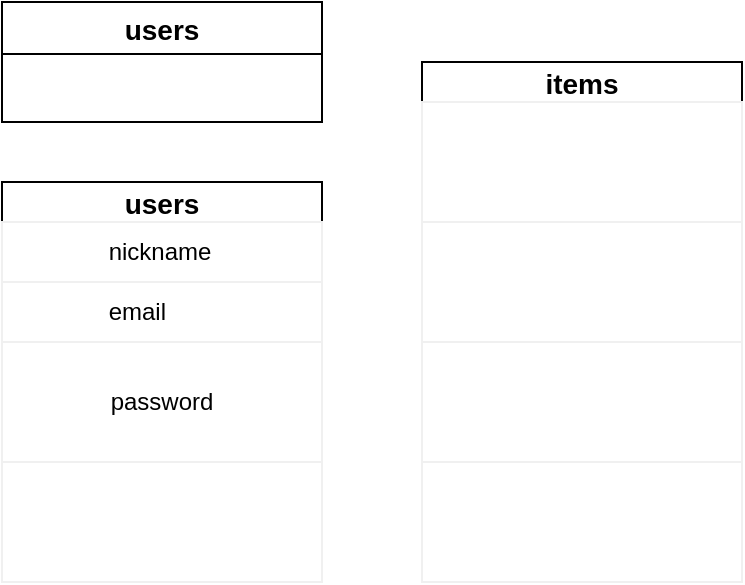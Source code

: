 <mxfile>
    <diagram id="C7gjUHpWHax2gn6T5A2B" name="ページ1">
        <mxGraphModel dx="641" dy="374" grid="1" gridSize="10" guides="1" tooltips="1" connect="1" arrows="1" fold="1" page="1" pageScale="1" pageWidth="827" pageHeight="1169" math="0" shadow="0">
            <root>
                <mxCell id="0"/>
                <mxCell id="1" parent="0"/>
                <mxCell id="8" value="users" style="swimlane;fontStyle=1;childLayout=stackLayout;horizontal=1;startSize=26;horizontalStack=0;resizeParent=1;resizeParentMax=0;resizeLast=0;collapsible=1;marginBottom=0;align=center;fontSize=14;rounded=0;direction=east;" vertex="1" parent="1">
                    <mxGeometry x="30" y="30" width="160" height="60" as="geometry"/>
                </mxCell>
                <mxCell id="53" value="items" style="swimlane;fontStyle=1;childLayout=stackLayout;horizontal=1;startSize=20;horizontalStack=0;resizeParent=1;resizeParentMax=0;resizeLast=0;collapsible=1;marginBottom=0;align=center;fontSize=14;rounded=0;direction=east;" vertex="1" parent="1">
                    <mxGeometry x="240" y="60" width="160" height="260" as="geometry"/>
                </mxCell>
                <mxCell id="56" value="" style="whiteSpace=wrap;html=1;rounded=0;shadow=0;strokeColor=#f0f0f0;align=center;" vertex="1" parent="53">
                    <mxGeometry y="20" width="160" height="60" as="geometry"/>
                </mxCell>
                <mxCell id="58" value="" style="whiteSpace=wrap;html=1;rounded=0;shadow=0;strokeColor=#f0f0f0;align=center;" vertex="1" parent="53">
                    <mxGeometry y="80" width="160" height="60" as="geometry"/>
                </mxCell>
                <mxCell id="59" value="" style="whiteSpace=wrap;html=1;rounded=0;shadow=0;strokeColor=#f0f0f0;align=center;" vertex="1" parent="53">
                    <mxGeometry y="140" width="160" height="60" as="geometry"/>
                </mxCell>
                <mxCell id="81" value="" style="whiteSpace=wrap;html=1;rounded=0;shadow=0;strokeColor=#f0f0f0;align=center;" vertex="1" parent="53">
                    <mxGeometry y="200" width="160" height="60" as="geometry"/>
                </mxCell>
                <mxCell id="71" value="users" style="swimlane;fontStyle=1;childLayout=stackLayout;horizontal=1;startSize=20;horizontalStack=0;resizeParent=1;resizeParentMax=0;resizeLast=0;collapsible=1;marginBottom=0;align=center;fontSize=14;rounded=0;direction=east;" vertex="1" parent="1">
                    <mxGeometry x="30" y="120" width="160" height="200" as="geometry"/>
                </mxCell>
                <mxCell id="72" value="nickname&lt;span style=&quot;white-space: pre&quot;&gt;&#9;&lt;/span&gt;" style="whiteSpace=wrap;html=1;rounded=0;shadow=0;strokeColor=#f0f0f0;align=center;" vertex="1" parent="71">
                    <mxGeometry y="20" width="160" height="30" as="geometry"/>
                </mxCell>
                <mxCell id="73" value="email&lt;span style=&quot;white-space: pre&quot;&gt;&#9;&lt;/span&gt;" style="whiteSpace=wrap;html=1;rounded=0;shadow=0;strokeColor=#f0f0f0;align=center;" vertex="1" parent="71">
                    <mxGeometry y="50" width="160" height="30" as="geometry"/>
                </mxCell>
                <mxCell id="74" value="password" style="whiteSpace=wrap;html=1;rounded=0;shadow=0;strokeColor=#f0f0f0;align=center;" vertex="1" parent="71">
                    <mxGeometry y="80" width="160" height="60" as="geometry"/>
                </mxCell>
                <mxCell id="82" value="" style="whiteSpace=wrap;html=1;rounded=0;shadow=0;strokeColor=#f0f0f0;align=center;" vertex="1" parent="71">
                    <mxGeometry y="140" width="160" height="60" as="geometry"/>
                </mxCell>
            </root>
        </mxGraphModel>
    </diagram>
</mxfile>